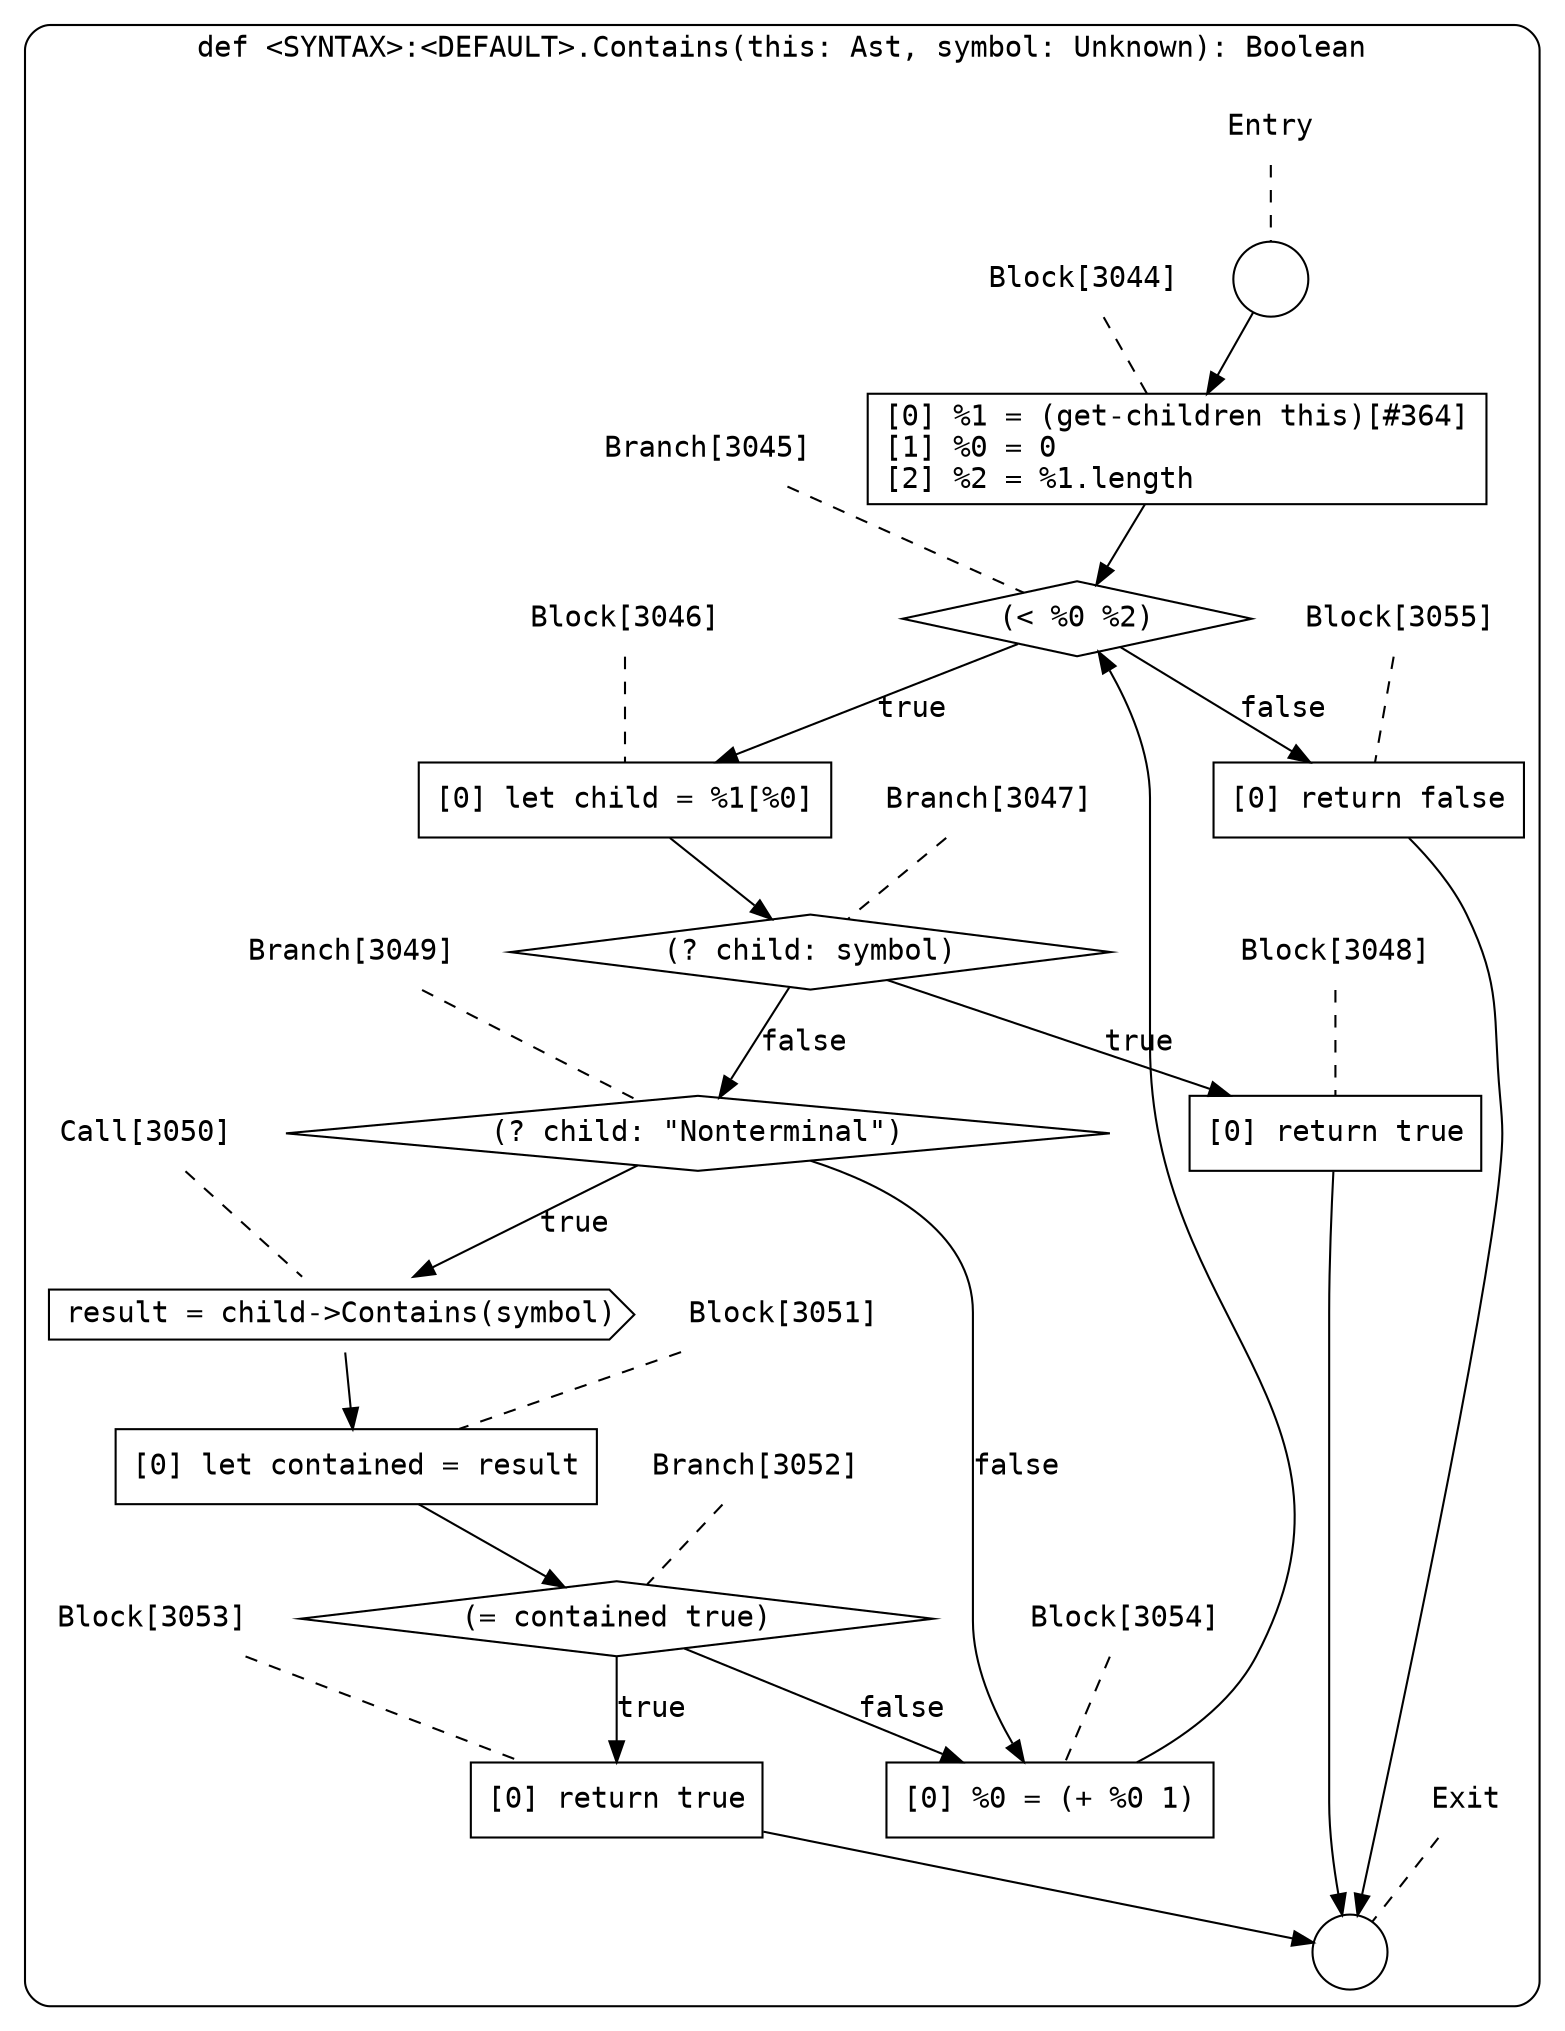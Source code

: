 digraph {
  graph [fontname = "Consolas"]
  node [fontname = "Consolas"]
  edge [fontname = "Consolas"]
  subgraph cluster792 {
    label = "def <SYNTAX>:<DEFAULT>.Contains(this: Ast, symbol: Unknown): Boolean"
    style = rounded
    cluster792_entry_name [shape=none, label=<<font color="black">Entry</font>>]
    cluster792_entry_name -> cluster792_entry [arrowhead=none, color="black", style=dashed]
    cluster792_entry [shape=circle label=" " color="black" fillcolor="white" style=filled]
    cluster792_entry -> node3044 [color="black"]
    cluster792_exit_name [shape=none, label=<<font color="black">Exit</font>>]
    cluster792_exit_name -> cluster792_exit [arrowhead=none, color="black", style=dashed]
    cluster792_exit [shape=circle label=" " color="black" fillcolor="white" style=filled]
    node3044_name [shape=none, label=<<font color="black">Block[3044]</font>>]
    node3044_name -> node3044 [arrowhead=none, color="black", style=dashed]
    node3044 [shape=box, label=<<font color="black">[0] %1 = (get-children this)[#364]<BR ALIGN="LEFT"/>[1] %0 = 0<BR ALIGN="LEFT"/>[2] %2 = %1.length<BR ALIGN="LEFT"/></font>> color="black" fillcolor="white", style=filled]
    node3044 -> node3045 [color="black"]
    node3045_name [shape=none, label=<<font color="black">Branch[3045]</font>>]
    node3045_name -> node3045 [arrowhead=none, color="black", style=dashed]
    node3045 [shape=diamond, label=<<font color="black">(&lt; %0 %2)</font>> color="black" fillcolor="white", style=filled]
    node3045 -> node3046 [label=<<font color="black">true</font>> color="black"]
    node3045 -> node3055 [label=<<font color="black">false</font>> color="black"]
    node3046_name [shape=none, label=<<font color="black">Block[3046]</font>>]
    node3046_name -> node3046 [arrowhead=none, color="black", style=dashed]
    node3046 [shape=box, label=<<font color="black">[0] let child = %1[%0]<BR ALIGN="LEFT"/></font>> color="black" fillcolor="white", style=filled]
    node3046 -> node3047 [color="black"]
    node3055_name [shape=none, label=<<font color="black">Block[3055]</font>>]
    node3055_name -> node3055 [arrowhead=none, color="black", style=dashed]
    node3055 [shape=box, label=<<font color="black">[0] return false<BR ALIGN="LEFT"/></font>> color="black" fillcolor="white", style=filled]
    node3055 -> cluster792_exit [color="black"]
    node3047_name [shape=none, label=<<font color="black">Branch[3047]</font>>]
    node3047_name -> node3047 [arrowhead=none, color="black", style=dashed]
    node3047 [shape=diamond, label=<<font color="black">(? child: symbol)</font>> color="black" fillcolor="white", style=filled]
    node3047 -> node3048 [label=<<font color="black">true</font>> color="black"]
    node3047 -> node3049 [label=<<font color="black">false</font>> color="black"]
    node3048_name [shape=none, label=<<font color="black">Block[3048]</font>>]
    node3048_name -> node3048 [arrowhead=none, color="black", style=dashed]
    node3048 [shape=box, label=<<font color="black">[0] return true<BR ALIGN="LEFT"/></font>> color="black" fillcolor="white", style=filled]
    node3048 -> cluster792_exit [color="black"]
    node3049_name [shape=none, label=<<font color="black">Branch[3049]</font>>]
    node3049_name -> node3049 [arrowhead=none, color="black", style=dashed]
    node3049 [shape=diamond, label=<<font color="black">(? child: &quot;Nonterminal&quot;)</font>> color="black" fillcolor="white", style=filled]
    node3049 -> node3050 [label=<<font color="black">true</font>> color="black"]
    node3049 -> node3054 [label=<<font color="black">false</font>> color="black"]
    node3050_name [shape=none, label=<<font color="black">Call[3050]</font>>]
    node3050_name -> node3050 [arrowhead=none, color="black", style=dashed]
    node3050 [shape=cds, label=<<font color="black">result = child-&gt;Contains(symbol)</font>> color="black" fillcolor="white", style=filled]
    node3050 -> node3051 [color="black"]
    node3054_name [shape=none, label=<<font color="black">Block[3054]</font>>]
    node3054_name -> node3054 [arrowhead=none, color="black", style=dashed]
    node3054 [shape=box, label=<<font color="black">[0] %0 = (+ %0 1)<BR ALIGN="LEFT"/></font>> color="black" fillcolor="white", style=filled]
    node3054 -> node3045 [color="black"]
    node3051_name [shape=none, label=<<font color="black">Block[3051]</font>>]
    node3051_name -> node3051 [arrowhead=none, color="black", style=dashed]
    node3051 [shape=box, label=<<font color="black">[0] let contained = result<BR ALIGN="LEFT"/></font>> color="black" fillcolor="white", style=filled]
    node3051 -> node3052 [color="black"]
    node3052_name [shape=none, label=<<font color="black">Branch[3052]</font>>]
    node3052_name -> node3052 [arrowhead=none, color="black", style=dashed]
    node3052 [shape=diamond, label=<<font color="black">(= contained true)</font>> color="black" fillcolor="white", style=filled]
    node3052 -> node3053 [label=<<font color="black">true</font>> color="black"]
    node3052 -> node3054 [label=<<font color="black">false</font>> color="black"]
    node3053_name [shape=none, label=<<font color="black">Block[3053]</font>>]
    node3053_name -> node3053 [arrowhead=none, color="black", style=dashed]
    node3053 [shape=box, label=<<font color="black">[0] return true<BR ALIGN="LEFT"/></font>> color="black" fillcolor="white", style=filled]
    node3053 -> cluster792_exit [color="black"]
  }
}